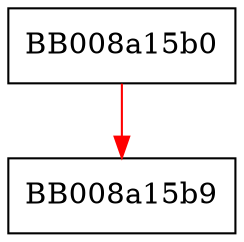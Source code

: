 digraph __mempcpy_chk_avx512_no_vzeroupper {
  node [shape="box"];
  graph [splines=ortho];
  BB008a15b0 -> BB008a15b9 [color="red"];
}